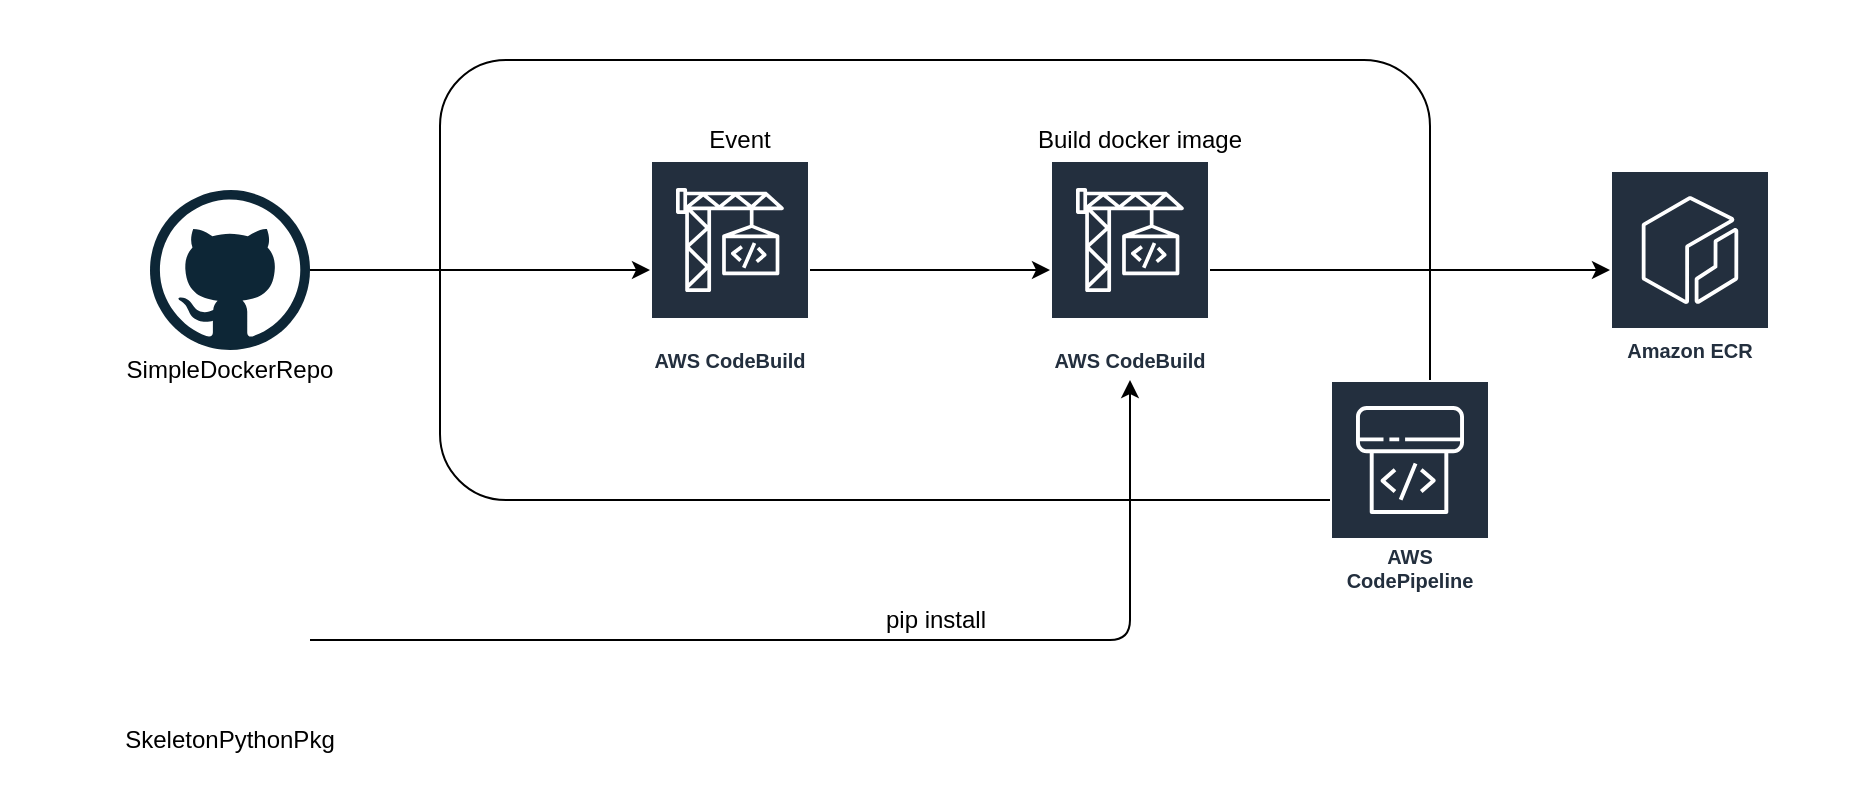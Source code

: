 <mxfile version="14.2.9" type="device"><diagram id="8ewDGHH8kh11azbHvRTe" name="Page-1"><mxGraphModel dx="1209" dy="464" grid="1" gridSize="10" guides="1" tooltips="1" connect="1" arrows="1" fold="1" page="1" pageScale="1" pageWidth="850" pageHeight="1100" math="0" shadow="0"><root><mxCell id="0"/><mxCell id="1" parent="0"/><mxCell id="EmvHFmxOakEduw-RTJZ1-9" value="" style="rounded=1;whiteSpace=wrap;html=1;" vertex="1" parent="1"><mxGeometry x="295" y="30" width="495" height="220" as="geometry"/></mxCell><mxCell id="EmvHFmxOakEduw-RTJZ1-13" style="edgeStyle=orthogonalEdgeStyle;rounded=0;orthogonalLoop=1;jettySize=auto;html=1;" edge="1" parent="1" source="EmvHFmxOakEduw-RTJZ1-1" target="EmvHFmxOakEduw-RTJZ1-7"><mxGeometry relative="1" as="geometry"/></mxCell><mxCell id="EmvHFmxOakEduw-RTJZ1-1" value="" style="dashed=0;outlineConnect=0;html=1;align=center;labelPosition=center;verticalLabelPosition=bottom;verticalAlign=top;shape=mxgraph.weblogos.github" vertex="1" parent="1"><mxGeometry x="150" y="95" width="80" height="80" as="geometry"/></mxCell><mxCell id="EmvHFmxOakEduw-RTJZ1-2" value="" style="shape=image;html=1;verticalAlign=top;verticalLabelPosition=bottom;labelBackgroundColor=#ffffff;imageAspect=0;aspect=fixed;image=https://cdn4.iconfinder.com/data/icons/social-media-free-13/32/Github_social_media_logo-128.png" vertex="1" parent="1"><mxGeometry x="150" y="280" width="80" height="80" as="geometry"/></mxCell><mxCell id="EmvHFmxOakEduw-RTJZ1-3" value="SimpleDockerRepo" style="text;html=1;strokeColor=none;fillColor=none;align=center;verticalAlign=middle;whiteSpace=wrap;rounded=0;" vertex="1" parent="1"><mxGeometry x="75" y="175" width="230" height="20" as="geometry"/></mxCell><mxCell id="EmvHFmxOakEduw-RTJZ1-4" value="SkeletonPythonPkg" style="text;html=1;strokeColor=none;fillColor=none;align=center;verticalAlign=middle;whiteSpace=wrap;rounded=0;" vertex="1" parent="1"><mxGeometry x="75" y="360" width="230" height="20" as="geometry"/></mxCell><mxCell id="EmvHFmxOakEduw-RTJZ1-5" value="AWS CodePipeline" style="outlineConnect=0;fontColor=#232F3E;gradientColor=none;strokeColor=#ffffff;fillColor=#232F3E;dashed=0;verticalLabelPosition=middle;verticalAlign=bottom;align=center;html=1;whiteSpace=wrap;fontSize=10;fontStyle=1;spacing=3;shape=mxgraph.aws4.productIcon;prIcon=mxgraph.aws4.codepipeline;" vertex="1" parent="1"><mxGeometry x="740" y="190" width="80" height="110" as="geometry"/></mxCell><mxCell id="EmvHFmxOakEduw-RTJZ1-14" style="edgeStyle=orthogonalEdgeStyle;rounded=0;orthogonalLoop=1;jettySize=auto;html=1;" edge="1" parent="1" source="EmvHFmxOakEduw-RTJZ1-7" target="EmvHFmxOakEduw-RTJZ1-8"><mxGeometry relative="1" as="geometry"/></mxCell><mxCell id="EmvHFmxOakEduw-RTJZ1-7" value="AWS CodeBuild" style="outlineConnect=0;fontColor=#232F3E;gradientColor=none;strokeColor=#ffffff;fillColor=#232F3E;dashed=0;verticalLabelPosition=middle;verticalAlign=bottom;align=center;html=1;whiteSpace=wrap;fontSize=10;fontStyle=1;spacing=3;shape=mxgraph.aws4.productIcon;prIcon=mxgraph.aws4.codebuild;" vertex="1" parent="1"><mxGeometry x="400" y="80" width="80" height="110" as="geometry"/></mxCell><mxCell id="EmvHFmxOakEduw-RTJZ1-15" style="edgeStyle=orthogonalEdgeStyle;rounded=0;orthogonalLoop=1;jettySize=auto;html=1;" edge="1" parent="1" source="EmvHFmxOakEduw-RTJZ1-8" target="EmvHFmxOakEduw-RTJZ1-12"><mxGeometry relative="1" as="geometry"/></mxCell><mxCell id="EmvHFmxOakEduw-RTJZ1-8" value="AWS CodeBuild" style="outlineConnect=0;fontColor=#232F3E;gradientColor=none;strokeColor=#ffffff;fillColor=#232F3E;dashed=0;verticalLabelPosition=middle;verticalAlign=bottom;align=center;html=1;whiteSpace=wrap;fontSize=10;fontStyle=1;spacing=3;shape=mxgraph.aws4.productIcon;prIcon=mxgraph.aws4.codebuild;" vertex="1" parent="1"><mxGeometry x="600" y="80" width="80" height="110" as="geometry"/></mxCell><mxCell id="EmvHFmxOakEduw-RTJZ1-10" value="Event" style="text;html=1;strokeColor=none;fillColor=none;align=center;verticalAlign=middle;whiteSpace=wrap;rounded=0;" vertex="1" parent="1"><mxGeometry x="330" y="60" width="230" height="20" as="geometry"/></mxCell><mxCell id="EmvHFmxOakEduw-RTJZ1-11" value="Build docker image" style="text;html=1;strokeColor=none;fillColor=none;align=center;verticalAlign=middle;whiteSpace=wrap;rounded=0;" vertex="1" parent="1"><mxGeometry x="530" y="60" width="230" height="20" as="geometry"/></mxCell><mxCell id="EmvHFmxOakEduw-RTJZ1-12" value="Amazon ECR" style="outlineConnect=0;fontColor=#232F3E;gradientColor=none;strokeColor=#ffffff;fillColor=#232F3E;dashed=0;verticalLabelPosition=middle;verticalAlign=bottom;align=center;html=1;whiteSpace=wrap;fontSize=10;fontStyle=1;spacing=3;shape=mxgraph.aws4.productIcon;prIcon=mxgraph.aws4.ecr;" vertex="1" parent="1"><mxGeometry x="880" y="85" width="80" height="100" as="geometry"/></mxCell><mxCell id="EmvHFmxOakEduw-RTJZ1-17" value="" style="endArrow=classic;html=1;exitX=1;exitY=0.5;exitDx=0;exitDy=0;" edge="1" parent="1" source="EmvHFmxOakEduw-RTJZ1-2" target="EmvHFmxOakEduw-RTJZ1-8"><mxGeometry width="50" height="50" relative="1" as="geometry"><mxPoint x="400" y="310" as="sourcePoint"/><mxPoint x="450" y="260" as="targetPoint"/><Array as="points"><mxPoint x="640" y="320"/></Array></mxGeometry></mxCell><mxCell id="EmvHFmxOakEduw-RTJZ1-20" value="&amp;nbsp;&amp;nbsp; " style="text;html=1;strokeColor=none;fillColor=none;align=center;verticalAlign=middle;whiteSpace=wrap;rounded=0;" vertex="1" parent="1"><mxGeometry x="960" y="380" width="40" height="20" as="geometry"/></mxCell><mxCell id="EmvHFmxOakEduw-RTJZ1-21" value="&amp;nbsp;&amp;nbsp; " style="text;html=1;strokeColor=none;fillColor=none;align=center;verticalAlign=middle;whiteSpace=wrap;rounded=0;" vertex="1" parent="1"><mxGeometry x="120" width="40" height="20" as="geometry"/></mxCell><mxCell id="EmvHFmxOakEduw-RTJZ1-22" value="pip install" style="text;html=1;strokeColor=none;fillColor=none;align=center;verticalAlign=middle;whiteSpace=wrap;rounded=0;" vertex="1" parent="1"><mxGeometry x="488.75" y="300" width="107.5" height="20" as="geometry"/></mxCell></root></mxGraphModel></diagram></mxfile>